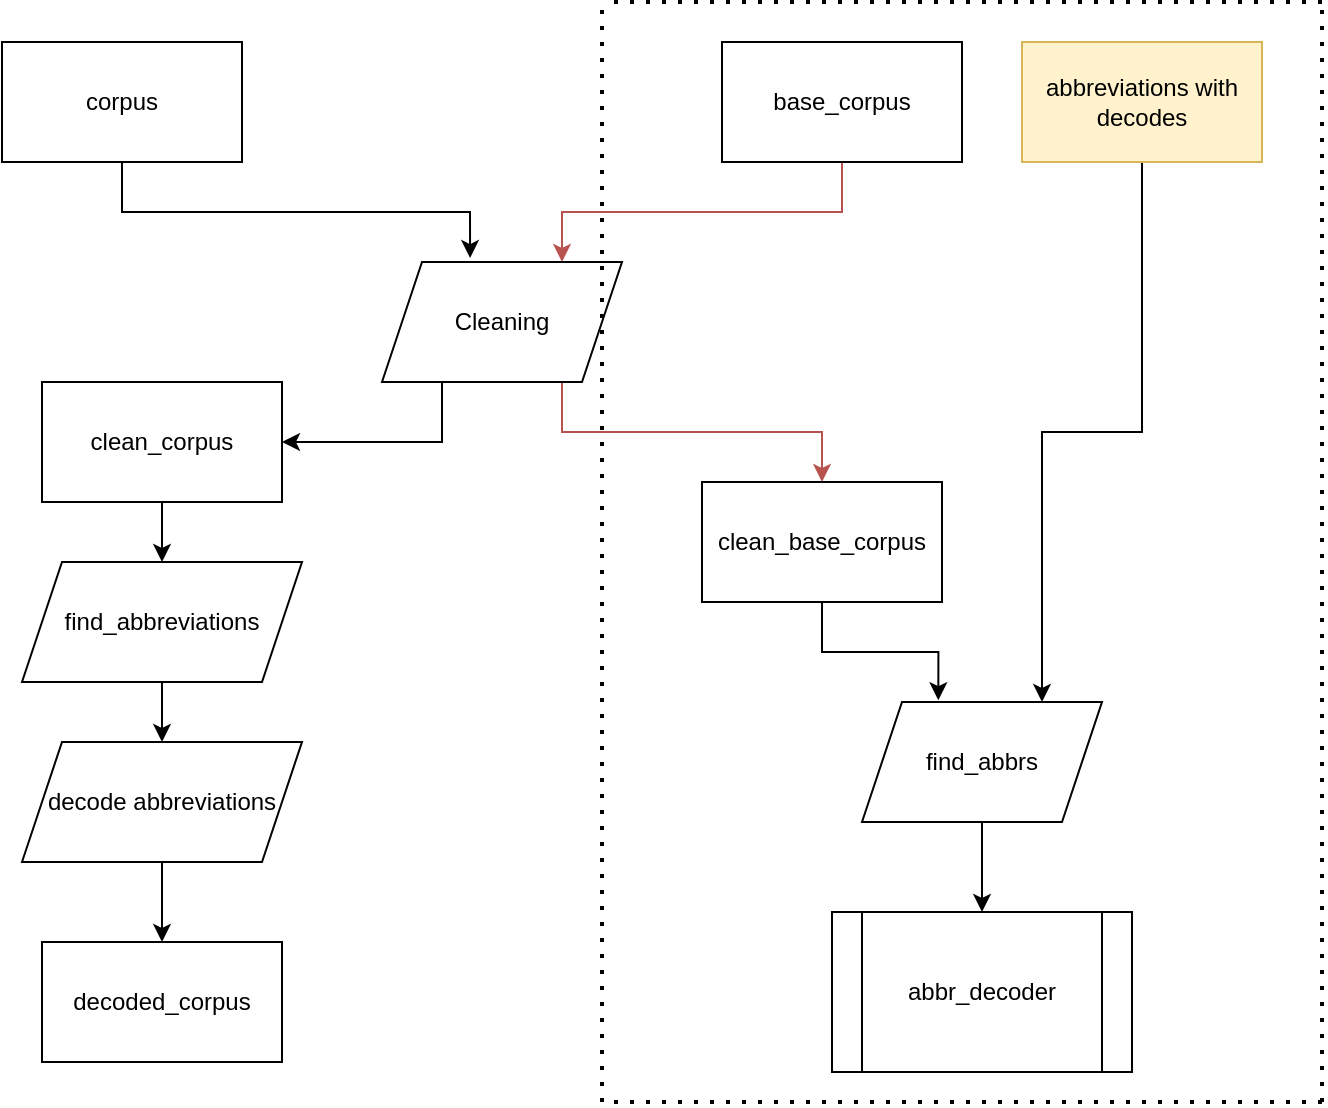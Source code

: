 <mxfile version="14.5.7" type="github">
  <diagram name="Page-1" id="b5b7bab2-c9e2-2cf4-8b2a-24fd1a2a6d21">
    <mxGraphModel dx="1113" dy="635" grid="1" gridSize="10" guides="1" tooltips="1" connect="1" arrows="1" fold="1" page="1" pageScale="1" pageWidth="827" pageHeight="1169" background="#ffffff" math="0" shadow="0">
      <root>
        <mxCell id="0" />
        <mxCell id="1" parent="0" />
        <mxCell id="aR6bd-1ZYMBTbCG-emqu-8" style="edgeStyle=orthogonalEdgeStyle;rounded=0;orthogonalLoop=1;jettySize=auto;html=1;exitX=0.5;exitY=1;exitDx=0;exitDy=0;entryX=0.75;entryY=0;entryDx=0;entryDy=0;fillColor=#f8cecc;strokeColor=#b85450;" edge="1" parent="1" source="aR6bd-1ZYMBTbCG-emqu-3" target="aR6bd-1ZYMBTbCG-emqu-6">
          <mxGeometry relative="1" as="geometry" />
        </mxCell>
        <mxCell id="aR6bd-1ZYMBTbCG-emqu-3" value="base_corpus" style="rounded=0;whiteSpace=wrap;html=1;" vertex="1" parent="1">
          <mxGeometry x="500" y="70" width="120" height="60" as="geometry" />
        </mxCell>
        <mxCell id="aR6bd-1ZYMBTbCG-emqu-7" style="edgeStyle=orthogonalEdgeStyle;rounded=0;orthogonalLoop=1;jettySize=auto;html=1;exitX=0.5;exitY=1;exitDx=0;exitDy=0;entryX=0.367;entryY=-0.033;entryDx=0;entryDy=0;entryPerimeter=0;" edge="1" parent="1" source="aR6bd-1ZYMBTbCG-emqu-4" target="aR6bd-1ZYMBTbCG-emqu-6">
          <mxGeometry relative="1" as="geometry" />
        </mxCell>
        <mxCell id="aR6bd-1ZYMBTbCG-emqu-4" value="corpus" style="rounded=0;whiteSpace=wrap;html=1;" vertex="1" parent="1">
          <mxGeometry x="140" y="70" width="120" height="60" as="geometry" />
        </mxCell>
        <mxCell id="aR6bd-1ZYMBTbCG-emqu-18" style="edgeStyle=orthogonalEdgeStyle;rounded=0;orthogonalLoop=1;jettySize=auto;html=1;exitX=0.5;exitY=1;exitDx=0;exitDy=0;entryX=0.75;entryY=0;entryDx=0;entryDy=0;" edge="1" parent="1" source="aR6bd-1ZYMBTbCG-emqu-5" target="aR6bd-1ZYMBTbCG-emqu-29">
          <mxGeometry relative="1" as="geometry">
            <mxPoint x="663.8" y="386" as="targetPoint" />
          </mxGeometry>
        </mxCell>
        <mxCell id="aR6bd-1ZYMBTbCG-emqu-5" value="abbreviations with decodes" style="rounded=0;whiteSpace=wrap;html=1;fillColor=#fff2cc;strokeColor=#d6b656;" vertex="1" parent="1">
          <mxGeometry x="650" y="70" width="120" height="60" as="geometry" />
        </mxCell>
        <mxCell id="aR6bd-1ZYMBTbCG-emqu-11" style="edgeStyle=orthogonalEdgeStyle;rounded=0;orthogonalLoop=1;jettySize=auto;html=1;exitX=0.75;exitY=1;exitDx=0;exitDy=0;entryX=0.5;entryY=0;entryDx=0;entryDy=0;fillColor=#f8cecc;strokeColor=#b85450;" edge="1" parent="1" source="aR6bd-1ZYMBTbCG-emqu-6" target="aR6bd-1ZYMBTbCG-emqu-9">
          <mxGeometry relative="1" as="geometry" />
        </mxCell>
        <mxCell id="aR6bd-1ZYMBTbCG-emqu-19" style="edgeStyle=orthogonalEdgeStyle;rounded=0;orthogonalLoop=1;jettySize=auto;html=1;exitX=0.25;exitY=1;exitDx=0;exitDy=0;" edge="1" parent="1" source="aR6bd-1ZYMBTbCG-emqu-6" target="aR6bd-1ZYMBTbCG-emqu-10">
          <mxGeometry relative="1" as="geometry" />
        </mxCell>
        <mxCell id="aR6bd-1ZYMBTbCG-emqu-6" value="Cleaning" style="shape=parallelogram;perimeter=parallelogramPerimeter;whiteSpace=wrap;html=1;fixedSize=1;" vertex="1" parent="1">
          <mxGeometry x="330" y="180" width="120" height="60" as="geometry" />
        </mxCell>
        <mxCell id="aR6bd-1ZYMBTbCG-emqu-17" style="edgeStyle=orthogonalEdgeStyle;rounded=0;orthogonalLoop=1;jettySize=auto;html=1;exitX=0.5;exitY=1;exitDx=0;exitDy=0;entryX=0.318;entryY=-0.015;entryDx=0;entryDy=0;entryPerimeter=0;" edge="1" parent="1" source="aR6bd-1ZYMBTbCG-emqu-9" target="aR6bd-1ZYMBTbCG-emqu-29">
          <mxGeometry relative="1" as="geometry">
            <mxPoint x="597.5" y="390" as="targetPoint" />
          </mxGeometry>
        </mxCell>
        <mxCell id="aR6bd-1ZYMBTbCG-emqu-9" value="clean_base_corpus" style="rounded=0;whiteSpace=wrap;html=1;" vertex="1" parent="1">
          <mxGeometry x="490" y="290" width="120" height="60" as="geometry" />
        </mxCell>
        <mxCell id="aR6bd-1ZYMBTbCG-emqu-23" style="edgeStyle=orthogonalEdgeStyle;rounded=0;orthogonalLoop=1;jettySize=auto;html=1;exitX=0.5;exitY=1;exitDx=0;exitDy=0;entryX=0.5;entryY=0;entryDx=0;entryDy=0;" edge="1" parent="1" source="aR6bd-1ZYMBTbCG-emqu-10" target="aR6bd-1ZYMBTbCG-emqu-21">
          <mxGeometry relative="1" as="geometry" />
        </mxCell>
        <mxCell id="aR6bd-1ZYMBTbCG-emqu-10" value="clean_corpus" style="rounded=0;whiteSpace=wrap;html=1;" vertex="1" parent="1">
          <mxGeometry x="160" y="240" width="120" height="60" as="geometry" />
        </mxCell>
        <mxCell id="aR6bd-1ZYMBTbCG-emqu-12" value="" style="endArrow=none;dashed=1;html=1;dashPattern=1 3;strokeWidth=2;" edge="1" parent="1">
          <mxGeometry width="50" height="50" relative="1" as="geometry">
            <mxPoint x="440" y="600" as="sourcePoint" />
            <mxPoint x="440" y="50" as="targetPoint" />
          </mxGeometry>
        </mxCell>
        <mxCell id="aR6bd-1ZYMBTbCG-emqu-13" value="" style="endArrow=none;dashed=1;html=1;dashPattern=1 3;strokeWidth=2;" edge="1" parent="1">
          <mxGeometry width="50" height="50" relative="1" as="geometry">
            <mxPoint x="800" y="600" as="sourcePoint" />
            <mxPoint x="440" y="600" as="targetPoint" />
          </mxGeometry>
        </mxCell>
        <mxCell id="aR6bd-1ZYMBTbCG-emqu-14" value="" style="endArrow=none;dashed=1;html=1;dashPattern=1 3;strokeWidth=2;" edge="1" parent="1">
          <mxGeometry width="50" height="50" relative="1" as="geometry">
            <mxPoint x="800" y="50" as="sourcePoint" />
            <mxPoint x="440" y="50" as="targetPoint" />
          </mxGeometry>
        </mxCell>
        <mxCell id="aR6bd-1ZYMBTbCG-emqu-15" value="" style="endArrow=none;dashed=1;html=1;dashPattern=1 3;strokeWidth=2;" edge="1" parent="1">
          <mxGeometry width="50" height="50" relative="1" as="geometry">
            <mxPoint x="800" y="600" as="sourcePoint" />
            <mxPoint x="800" y="50" as="targetPoint" />
          </mxGeometry>
        </mxCell>
        <mxCell id="aR6bd-1ZYMBTbCG-emqu-24" style="edgeStyle=orthogonalEdgeStyle;rounded=0;orthogonalLoop=1;jettySize=auto;html=1;exitX=0.5;exitY=1;exitDx=0;exitDy=0;entryX=0.5;entryY=0;entryDx=0;entryDy=0;" edge="1" parent="1" source="aR6bd-1ZYMBTbCG-emqu-21" target="aR6bd-1ZYMBTbCG-emqu-25">
          <mxGeometry relative="1" as="geometry">
            <mxPoint x="220" y="450" as="targetPoint" />
          </mxGeometry>
        </mxCell>
        <mxCell id="aR6bd-1ZYMBTbCG-emqu-21" value="find_abbreviations" style="shape=parallelogram;perimeter=parallelogramPerimeter;whiteSpace=wrap;html=1;fixedSize=1;" vertex="1" parent="1">
          <mxGeometry x="150" y="330" width="140" height="60" as="geometry" />
        </mxCell>
        <mxCell id="aR6bd-1ZYMBTbCG-emqu-27" style="edgeStyle=orthogonalEdgeStyle;rounded=0;orthogonalLoop=1;jettySize=auto;html=1;exitX=0.5;exitY=1;exitDx=0;exitDy=0;entryX=0.5;entryY=0;entryDx=0;entryDy=0;" edge="1" parent="1" source="aR6bd-1ZYMBTbCG-emqu-25" target="aR6bd-1ZYMBTbCG-emqu-26">
          <mxGeometry relative="1" as="geometry" />
        </mxCell>
        <mxCell id="aR6bd-1ZYMBTbCG-emqu-25" value="decode abbreviations" style="shape=parallelogram;perimeter=parallelogramPerimeter;whiteSpace=wrap;html=1;fixedSize=1;" vertex="1" parent="1">
          <mxGeometry x="150" y="420" width="140" height="60" as="geometry" />
        </mxCell>
        <mxCell id="aR6bd-1ZYMBTbCG-emqu-26" value="decoded_corpus" style="rounded=0;whiteSpace=wrap;html=1;" vertex="1" parent="1">
          <mxGeometry x="160" y="520" width="120" height="60" as="geometry" />
        </mxCell>
        <mxCell id="aR6bd-1ZYMBTbCG-emqu-28" value="abbr_decoder" style="shape=process;whiteSpace=wrap;html=1;backgroundOutline=1;" vertex="1" parent="1">
          <mxGeometry x="555" y="505" width="150" height="80" as="geometry" />
        </mxCell>
        <mxCell id="aR6bd-1ZYMBTbCG-emqu-30" style="edgeStyle=orthogonalEdgeStyle;rounded=0;orthogonalLoop=1;jettySize=auto;html=1;exitX=0.5;exitY=1;exitDx=0;exitDy=0;entryX=0.5;entryY=0;entryDx=0;entryDy=0;" edge="1" parent="1" source="aR6bd-1ZYMBTbCG-emqu-29" target="aR6bd-1ZYMBTbCG-emqu-28">
          <mxGeometry relative="1" as="geometry" />
        </mxCell>
        <mxCell id="aR6bd-1ZYMBTbCG-emqu-29" value="find_abbrs" style="shape=parallelogram;perimeter=parallelogramPerimeter;whiteSpace=wrap;html=1;fixedSize=1;" vertex="1" parent="1">
          <mxGeometry x="570" y="400" width="120" height="60" as="geometry" />
        </mxCell>
      </root>
    </mxGraphModel>
  </diagram>
</mxfile>
